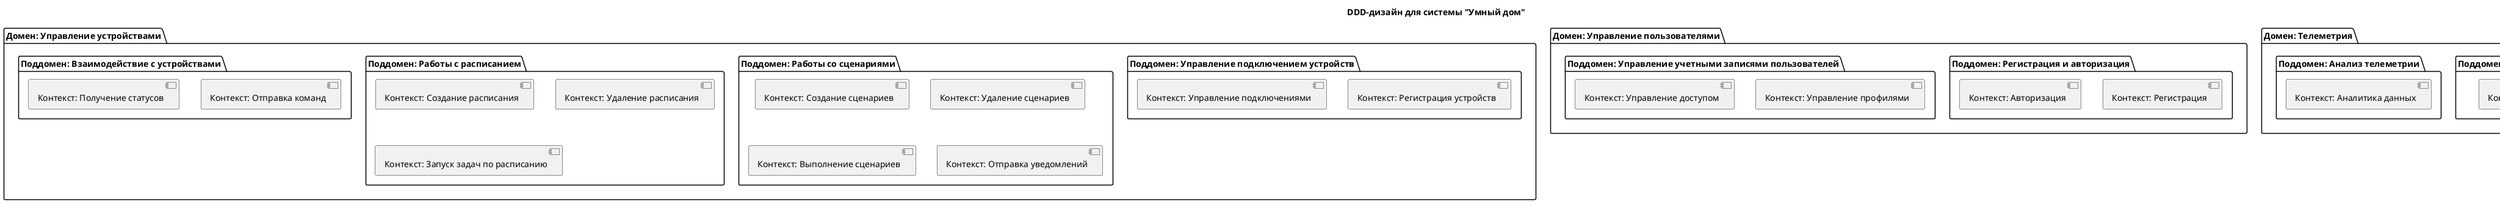 @startuml
title DDD-дизайн для системы "Умный дом"

package "Домен: Управление пользователями" {
  package "Поддомен: Регистрация и авторизация" {
    [Контекст: Регистрация]
    [Контекст: Авторизация]
  }
  package "Поддомен: Управление учетными записями пользователей" {
    [Контекст: Управление профилями]
    [Контекст: Управление доступом]
  }
}


package "Домен: Управление устройствами" {
  package "Поддомен: Управление подключением устройств" {
    [Контекст: Регистрация устройств]
    [Контекст: Управление подключениями]
  }

  package "Поддомен: Работы со сценариями" {
    [Контекст: Создание сценариев]
    [Контекст: Удаление сценариев]
    [Контекст: Выполнение сценариев]
    [Контекст: Отправка уведомлений]
  }

  package "Поддомен: Работы с расписанием" {
    [Контекст: Создание расписания]
    [Контекст: Удаление расписания]
    [Контекст: Запуск задач по расписанию]
  }

  package "Поддомен: Взаимодействие с устройствами" {
    [Контекст: Отправка команд]
    [Контекст: Получение статусов]
  }
}

package "Домен: Телеметрия" {
  package "Поддомен: Сбор данных" {
    [Контекст: Получение телеметрии]
  }
  package "Поддомен: Хранение исторических данных" {
    [Контекст: Хранение телеметрии]
  }
  package "Поддомен: Анализ телеметрии" {
    [Контекст: Аналитика данных]
  }
}

@enduml
